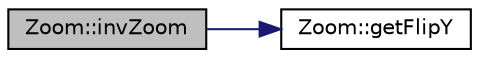 digraph "Zoom::invZoom"
{
 // INTERACTIVE_SVG=YES
  edge [fontname="Helvetica",fontsize="10",labelfontname="Helvetica",labelfontsize="10"];
  node [fontname="Helvetica",fontsize="10",shape=record];
  rankdir="LR";
  Node1 [label="Zoom::invZoom",height=0.2,width=0.4,color="black", fillcolor="grey75", style="filled", fontcolor="black"];
  Node1 -> Node2 [color="midnightblue",fontsize="10",style="solid",fontname="Helvetica"];
  Node2 [label="Zoom::getFlipY",height=0.2,width=0.4,color="black", fillcolor="white", style="filled",URL="$d0/dd2/class_zoom.html#aea6a362a258765aec094d1a280b5be27"];
}

